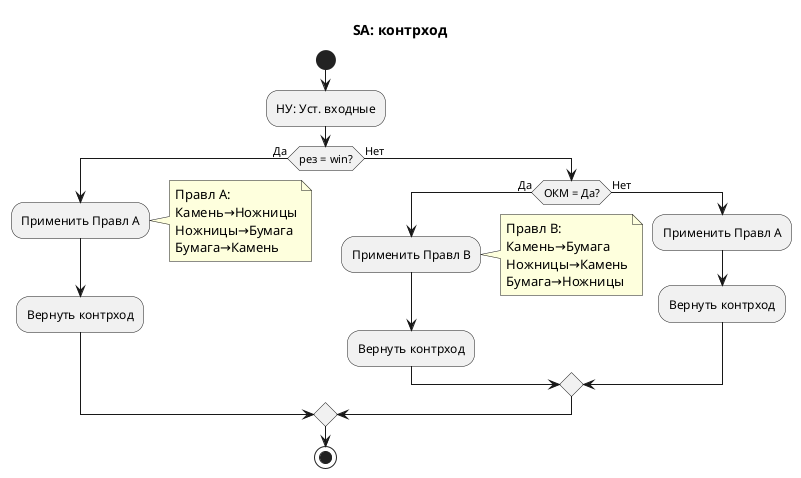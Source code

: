 @startuml SA_Определить_контрход
title SA: контрход
start
:НУ: Уст. входные;
if (рез = win?) then (Да)
  :Применить Правл A;
  note right
    Правл A:
    Камень→Ножницы
    Ножницы→Бумага
    Бумага→Камень
  end note
  :Вернуть контрход;
else (Нет)
  if (ОКМ = Да?) then (Да)
    :Применить Правл B;
    note right
      Правл B:
      Камень→Бумага
      Ножницы→Камень
      Бумага→Ножницы
    end note
    :Вернуть контрход;
  else (Нет)
    :Применить Правл A;
    :Вернуть контрход;
  endif
endif
stop
@enduml
